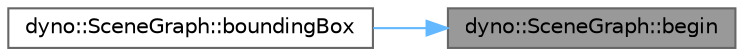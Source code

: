 digraph "dyno::SceneGraph::begin"
{
 // LATEX_PDF_SIZE
  bgcolor="transparent";
  edge [fontname=Helvetica,fontsize=10,labelfontname=Helvetica,labelfontsize=10];
  node [fontname=Helvetica,fontsize=10,shape=box,height=0.2,width=0.4];
  rankdir="RL";
  Node1 [id="Node000001",label="dyno::SceneGraph::begin",height=0.2,width=0.4,color="gray40", fillcolor="grey60", style="filled", fontcolor="black",tooltip=" "];
  Node1 -> Node2 [id="edge1_Node000001_Node000002",dir="back",color="steelblue1",style="solid",tooltip=" "];
  Node2 [id="Node000002",label="dyno::SceneGraph::boundingBox",height=0.2,width=0.4,color="grey40", fillcolor="white", style="filled",URL="$classdyno_1_1_scene_graph.html#a70c546b4c26d81c5888ad2fc9c0eaecc",tooltip=" "];
}
